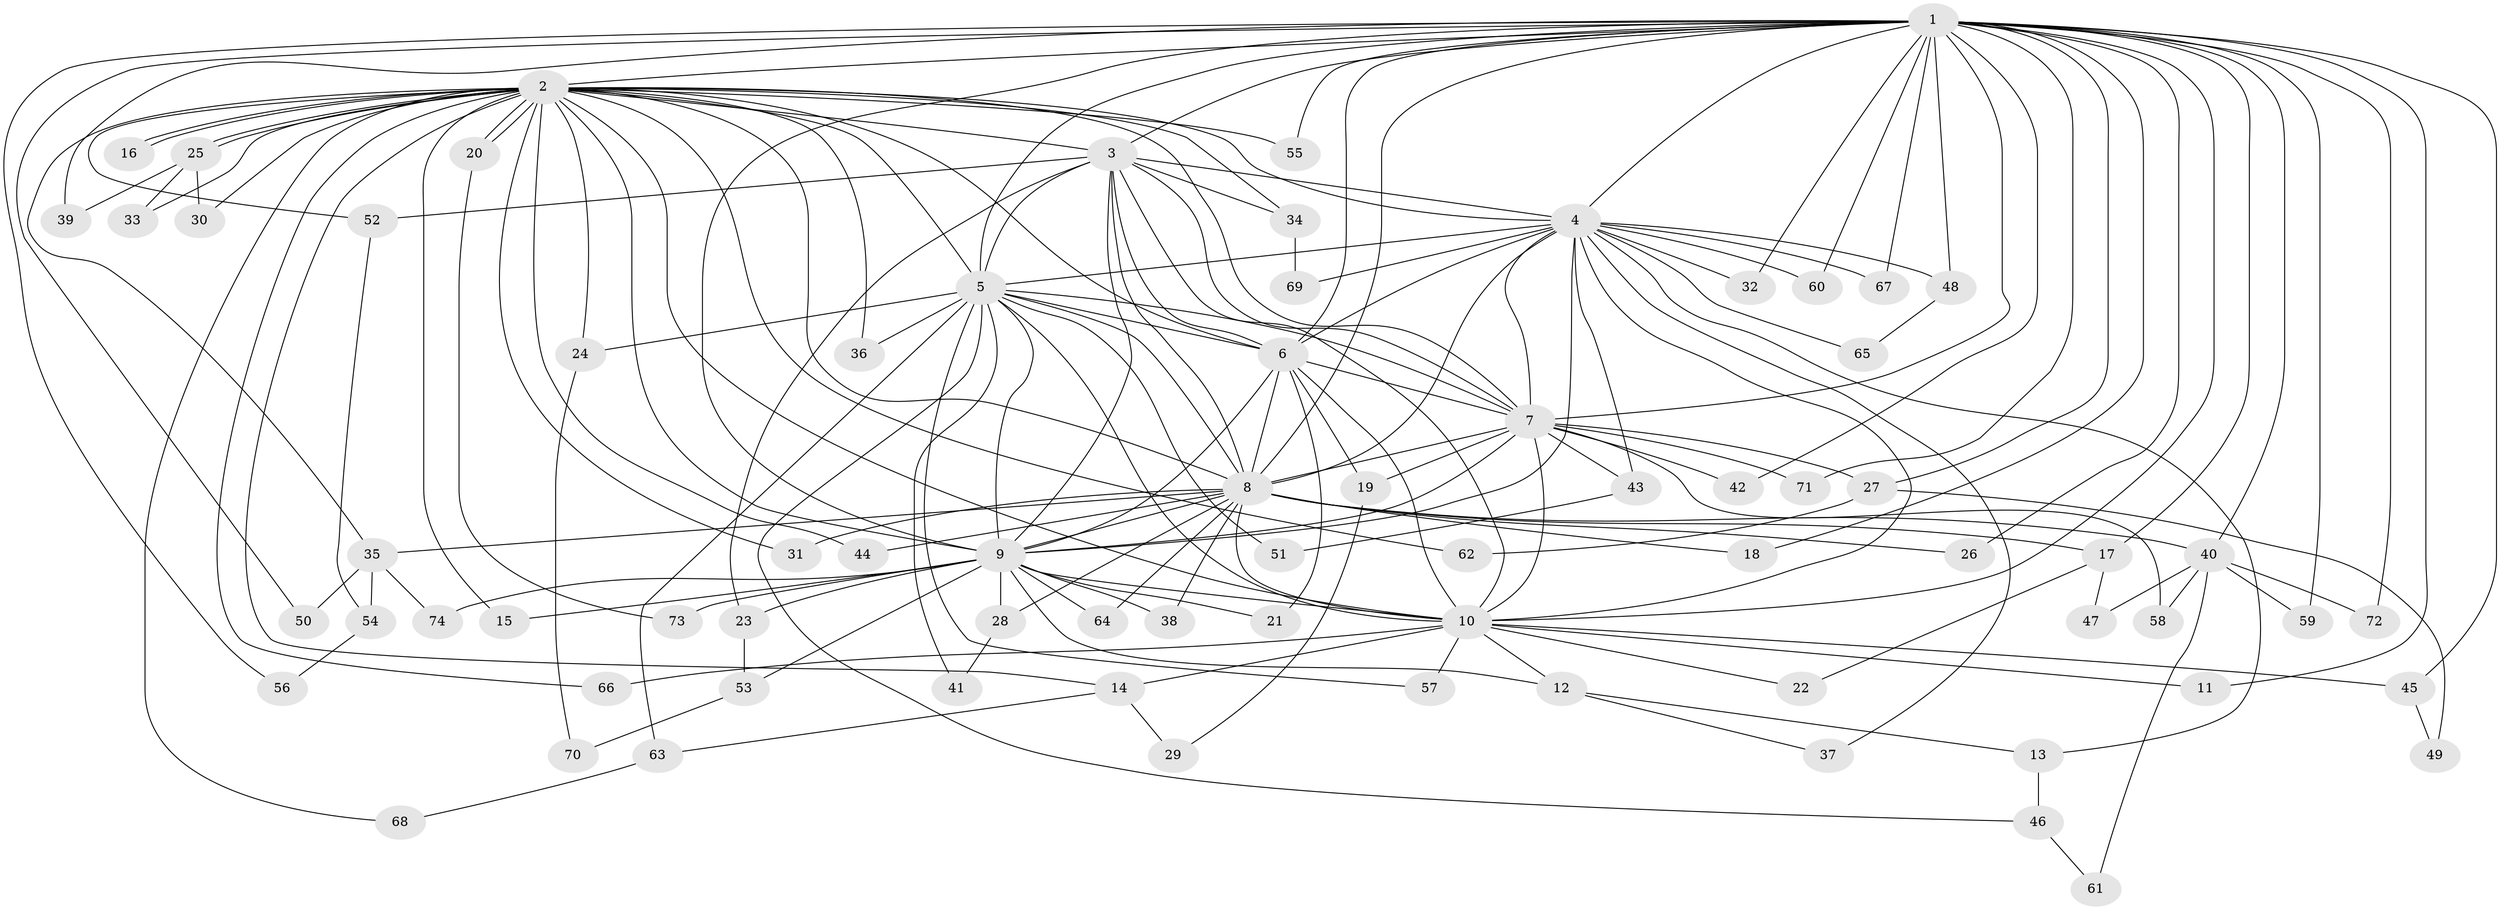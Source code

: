 // coarse degree distribution, {24: 0.01818181818181818, 27: 0.01818181818181818, 9: 0.01818181818181818, 15: 0.03636363636363636, 19: 0.01818181818181818, 8: 0.01818181818181818, 23: 0.01818181818181818, 4: 0.09090909090909091, 3: 0.16363636363636364, 2: 0.5272727272727272, 5: 0.03636363636363636, 6: 0.01818181818181818, 1: 0.01818181818181818}
// Generated by graph-tools (version 1.1) at 2025/41/03/06/25 10:41:43]
// undirected, 74 vertices, 173 edges
graph export_dot {
graph [start="1"]
  node [color=gray90,style=filled];
  1;
  2;
  3;
  4;
  5;
  6;
  7;
  8;
  9;
  10;
  11;
  12;
  13;
  14;
  15;
  16;
  17;
  18;
  19;
  20;
  21;
  22;
  23;
  24;
  25;
  26;
  27;
  28;
  29;
  30;
  31;
  32;
  33;
  34;
  35;
  36;
  37;
  38;
  39;
  40;
  41;
  42;
  43;
  44;
  45;
  46;
  47;
  48;
  49;
  50;
  51;
  52;
  53;
  54;
  55;
  56;
  57;
  58;
  59;
  60;
  61;
  62;
  63;
  64;
  65;
  66;
  67;
  68;
  69;
  70;
  71;
  72;
  73;
  74;
  1 -- 2;
  1 -- 3;
  1 -- 4;
  1 -- 5;
  1 -- 6;
  1 -- 7;
  1 -- 8;
  1 -- 9;
  1 -- 10;
  1 -- 11;
  1 -- 17;
  1 -- 18;
  1 -- 26;
  1 -- 27;
  1 -- 32;
  1 -- 39;
  1 -- 40;
  1 -- 42;
  1 -- 45;
  1 -- 48;
  1 -- 50;
  1 -- 55;
  1 -- 56;
  1 -- 59;
  1 -- 60;
  1 -- 67;
  1 -- 71;
  1 -- 72;
  2 -- 3;
  2 -- 4;
  2 -- 5;
  2 -- 6;
  2 -- 7;
  2 -- 8;
  2 -- 9;
  2 -- 10;
  2 -- 14;
  2 -- 15;
  2 -- 16;
  2 -- 16;
  2 -- 20;
  2 -- 20;
  2 -- 24;
  2 -- 25;
  2 -- 25;
  2 -- 30;
  2 -- 31;
  2 -- 33;
  2 -- 34;
  2 -- 35;
  2 -- 36;
  2 -- 44;
  2 -- 52;
  2 -- 55;
  2 -- 62;
  2 -- 66;
  2 -- 68;
  3 -- 4;
  3 -- 5;
  3 -- 6;
  3 -- 7;
  3 -- 8;
  3 -- 9;
  3 -- 10;
  3 -- 23;
  3 -- 34;
  3 -- 52;
  4 -- 5;
  4 -- 6;
  4 -- 7;
  4 -- 8;
  4 -- 9;
  4 -- 10;
  4 -- 13;
  4 -- 32;
  4 -- 37;
  4 -- 43;
  4 -- 48;
  4 -- 60;
  4 -- 65;
  4 -- 67;
  4 -- 69;
  5 -- 6;
  5 -- 7;
  5 -- 8;
  5 -- 9;
  5 -- 10;
  5 -- 24;
  5 -- 36;
  5 -- 41;
  5 -- 46;
  5 -- 51;
  5 -- 57;
  5 -- 63;
  6 -- 7;
  6 -- 8;
  6 -- 9;
  6 -- 10;
  6 -- 19;
  6 -- 21;
  7 -- 8;
  7 -- 9;
  7 -- 10;
  7 -- 19;
  7 -- 27;
  7 -- 42;
  7 -- 43;
  7 -- 58;
  7 -- 71;
  8 -- 9;
  8 -- 10;
  8 -- 17;
  8 -- 18;
  8 -- 26;
  8 -- 28;
  8 -- 31;
  8 -- 35;
  8 -- 38;
  8 -- 40;
  8 -- 44;
  8 -- 64;
  9 -- 10;
  9 -- 12;
  9 -- 15;
  9 -- 21;
  9 -- 23;
  9 -- 28;
  9 -- 38;
  9 -- 53;
  9 -- 64;
  9 -- 73;
  9 -- 74;
  10 -- 11;
  10 -- 12;
  10 -- 14;
  10 -- 22;
  10 -- 45;
  10 -- 57;
  10 -- 66;
  12 -- 13;
  12 -- 37;
  13 -- 46;
  14 -- 29;
  14 -- 63;
  17 -- 22;
  17 -- 47;
  19 -- 29;
  20 -- 73;
  23 -- 53;
  24 -- 70;
  25 -- 30;
  25 -- 33;
  25 -- 39;
  27 -- 49;
  27 -- 62;
  28 -- 41;
  34 -- 69;
  35 -- 50;
  35 -- 54;
  35 -- 74;
  40 -- 47;
  40 -- 58;
  40 -- 59;
  40 -- 61;
  40 -- 72;
  43 -- 51;
  45 -- 49;
  46 -- 61;
  48 -- 65;
  52 -- 54;
  53 -- 70;
  54 -- 56;
  63 -- 68;
}
